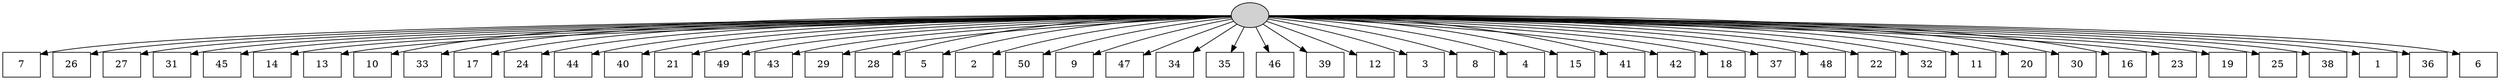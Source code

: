 digraph G {
0[style=filled, fillcolor=grey82, label=""];
1[shape=box,style=filled, fillcolor=white,label="7\n"];
2[shape=box,style=filled, fillcolor=white,label="26\n"];
3[shape=box,style=filled, fillcolor=white,label="27\n"];
4[shape=box,style=filled, fillcolor=white,label="31\n"];
5[shape=box,style=filled, fillcolor=white,label="45\n"];
6[shape=box,style=filled, fillcolor=white,label="14\n"];
7[shape=box,style=filled, fillcolor=white,label="13\n"];
8[shape=box,style=filled, fillcolor=white,label="10\n"];
9[shape=box,style=filled, fillcolor=white,label="33\n"];
10[shape=box,style=filled, fillcolor=white,label="17\n"];
11[shape=box,style=filled, fillcolor=white,label="24\n"];
12[shape=box,style=filled, fillcolor=white,label="44\n"];
13[shape=box,style=filled, fillcolor=white,label="40\n"];
14[shape=box,style=filled, fillcolor=white,label="21\n"];
15[shape=box,style=filled, fillcolor=white,label="49\n"];
16[shape=box,style=filled, fillcolor=white,label="43\n"];
17[shape=box,style=filled, fillcolor=white,label="29\n"];
18[shape=box,style=filled, fillcolor=white,label="28\n"];
19[shape=box,style=filled, fillcolor=white,label="5\n"];
20[shape=box,style=filled, fillcolor=white,label="2\n"];
21[shape=box,style=filled, fillcolor=white,label="50\n"];
22[shape=box,style=filled, fillcolor=white,label="9\n"];
23[shape=box,style=filled, fillcolor=white,label="47\n"];
24[shape=box,style=filled, fillcolor=white,label="34\n"];
25[shape=box,style=filled, fillcolor=white,label="35\n"];
26[shape=box,style=filled, fillcolor=white,label="46\n"];
27[shape=box,style=filled, fillcolor=white,label="39\n"];
28[shape=box,style=filled, fillcolor=white,label="12\n"];
29[shape=box,style=filled, fillcolor=white,label="3\n"];
30[shape=box,style=filled, fillcolor=white,label="8\n"];
31[shape=box,style=filled, fillcolor=white,label="4\n"];
32[shape=box,style=filled, fillcolor=white,label="15\n"];
33[shape=box,style=filled, fillcolor=white,label="41\n"];
34[shape=box,style=filled, fillcolor=white,label="42\n"];
35[shape=box,style=filled, fillcolor=white,label="18\n"];
36[shape=box,style=filled, fillcolor=white,label="37\n"];
37[shape=box,style=filled, fillcolor=white,label="48\n"];
38[shape=box,style=filled, fillcolor=white,label="22\n"];
39[shape=box,style=filled, fillcolor=white,label="32\n"];
40[shape=box,style=filled, fillcolor=white,label="11\n"];
41[shape=box,style=filled, fillcolor=white,label="20\n"];
42[shape=box,style=filled, fillcolor=white,label="30\n"];
43[shape=box,style=filled, fillcolor=white,label="16\n"];
44[shape=box,style=filled, fillcolor=white,label="23\n"];
45[shape=box,style=filled, fillcolor=white,label="19\n"];
46[shape=box,style=filled, fillcolor=white,label="25\n"];
47[shape=box,style=filled, fillcolor=white,label="38\n"];
48[shape=box,style=filled, fillcolor=white,label="1\n"];
49[shape=box,style=filled, fillcolor=white,label="36\n"];
50[shape=box,style=filled, fillcolor=white,label="6\n"];
0->1 ;
0->2 ;
0->3 ;
0->4 ;
0->5 ;
0->6 ;
0->7 ;
0->8 ;
0->9 ;
0->10 ;
0->11 ;
0->12 ;
0->13 ;
0->14 ;
0->15 ;
0->16 ;
0->17 ;
0->18 ;
0->19 ;
0->20 ;
0->21 ;
0->22 ;
0->23 ;
0->24 ;
0->25 ;
0->26 ;
0->27 ;
0->28 ;
0->29 ;
0->30 ;
0->31 ;
0->32 ;
0->33 ;
0->34 ;
0->35 ;
0->36 ;
0->37 ;
0->38 ;
0->39 ;
0->40 ;
0->41 ;
0->42 ;
0->43 ;
0->44 ;
0->45 ;
0->46 ;
0->47 ;
0->48 ;
0->49 ;
0->50 ;
}
